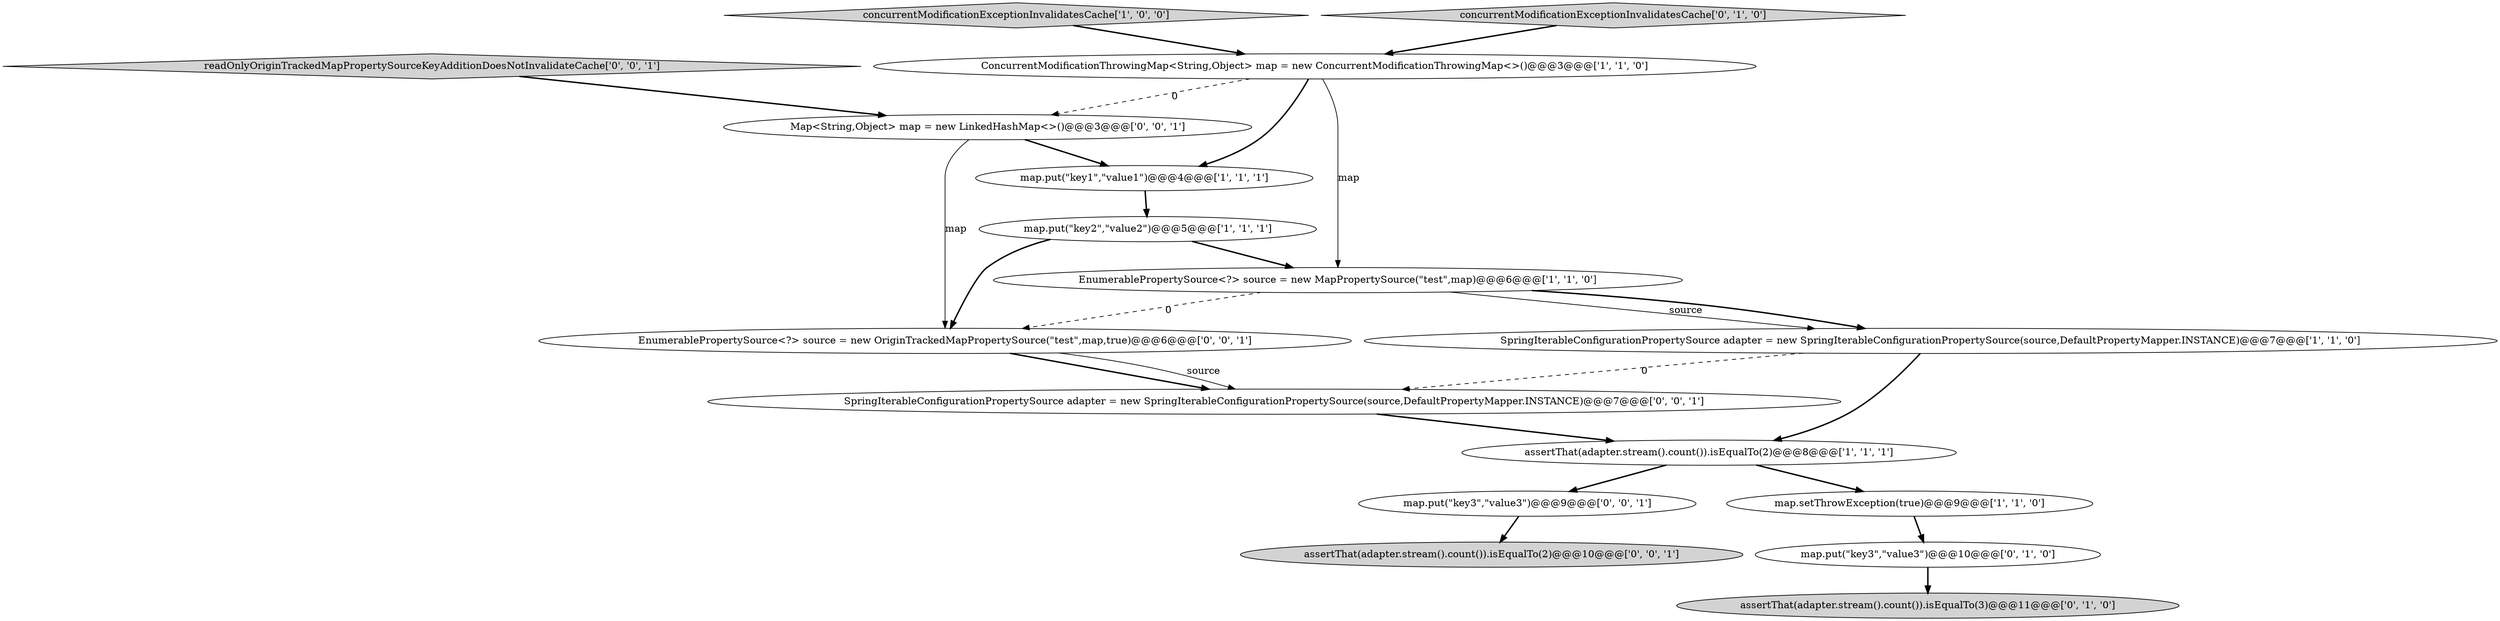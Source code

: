 digraph {
3 [style = filled, label = "EnumerablePropertySource<?> source = new MapPropertySource(\"test\",map)@@@6@@@['1', '1', '0']", fillcolor = white, shape = ellipse image = "AAA0AAABBB1BBB"];
14 [style = filled, label = "EnumerablePropertySource<?> source = new OriginTrackedMapPropertySource(\"test\",map,true)@@@6@@@['0', '0', '1']", fillcolor = white, shape = ellipse image = "AAA0AAABBB3BBB"];
7 [style = filled, label = "ConcurrentModificationThrowingMap<String,Object> map = new ConcurrentModificationThrowingMap<>()@@@3@@@['1', '1', '0']", fillcolor = white, shape = ellipse image = "AAA0AAABBB1BBB"];
13 [style = filled, label = "map.put(\"key3\",\"value3\")@@@9@@@['0', '0', '1']", fillcolor = white, shape = ellipse image = "AAA0AAABBB3BBB"];
9 [style = filled, label = "assertThat(adapter.stream().count()).isEqualTo(3)@@@11@@@['0', '1', '0']", fillcolor = lightgray, shape = ellipse image = "AAA1AAABBB2BBB"];
1 [style = filled, label = "concurrentModificationExceptionInvalidatesCache['1', '0', '0']", fillcolor = lightgray, shape = diamond image = "AAA0AAABBB1BBB"];
8 [style = filled, label = "map.put(\"key3\",\"value3\")@@@10@@@['0', '1', '0']", fillcolor = white, shape = ellipse image = "AAA1AAABBB2BBB"];
2 [style = filled, label = "SpringIterableConfigurationPropertySource adapter = new SpringIterableConfigurationPropertySource(source,DefaultPropertyMapper.INSTANCE)@@@7@@@['1', '1', '0']", fillcolor = white, shape = ellipse image = "AAA0AAABBB1BBB"];
11 [style = filled, label = "SpringIterableConfigurationPropertySource adapter = new SpringIterableConfigurationPropertySource(source,DefaultPropertyMapper.INSTANCE)@@@7@@@['0', '0', '1']", fillcolor = white, shape = ellipse image = "AAA0AAABBB3BBB"];
12 [style = filled, label = "Map<String,Object> map = new LinkedHashMap<>()@@@3@@@['0', '0', '1']", fillcolor = white, shape = ellipse image = "AAA0AAABBB3BBB"];
0 [style = filled, label = "map.put(\"key2\",\"value2\")@@@5@@@['1', '1', '1']", fillcolor = white, shape = ellipse image = "AAA0AAABBB1BBB"];
16 [style = filled, label = "readOnlyOriginTrackedMapPropertySourceKeyAdditionDoesNotInvalidateCache['0', '0', '1']", fillcolor = lightgray, shape = diamond image = "AAA0AAABBB3BBB"];
15 [style = filled, label = "assertThat(adapter.stream().count()).isEqualTo(2)@@@10@@@['0', '0', '1']", fillcolor = lightgray, shape = ellipse image = "AAA0AAABBB3BBB"];
5 [style = filled, label = "assertThat(adapter.stream().count()).isEqualTo(2)@@@8@@@['1', '1', '1']", fillcolor = white, shape = ellipse image = "AAA0AAABBB1BBB"];
6 [style = filled, label = "map.setThrowException(true)@@@9@@@['1', '1', '0']", fillcolor = white, shape = ellipse image = "AAA0AAABBB1BBB"];
10 [style = filled, label = "concurrentModificationExceptionInvalidatesCache['0', '1', '0']", fillcolor = lightgray, shape = diamond image = "AAA0AAABBB2BBB"];
4 [style = filled, label = "map.put(\"key1\",\"value1\")@@@4@@@['1', '1', '1']", fillcolor = white, shape = ellipse image = "AAA0AAABBB1BBB"];
13->15 [style = bold, label=""];
3->2 [style = solid, label="source"];
8->9 [style = bold, label=""];
3->2 [style = bold, label=""];
14->11 [style = solid, label="source"];
2->5 [style = bold, label=""];
12->4 [style = bold, label=""];
3->14 [style = dashed, label="0"];
0->3 [style = bold, label=""];
14->11 [style = bold, label=""];
6->8 [style = bold, label=""];
5->13 [style = bold, label=""];
16->12 [style = bold, label=""];
10->7 [style = bold, label=""];
7->4 [style = bold, label=""];
7->12 [style = dashed, label="0"];
12->14 [style = solid, label="map"];
2->11 [style = dashed, label="0"];
1->7 [style = bold, label=""];
0->14 [style = bold, label=""];
4->0 [style = bold, label=""];
7->3 [style = solid, label="map"];
5->6 [style = bold, label=""];
11->5 [style = bold, label=""];
}
